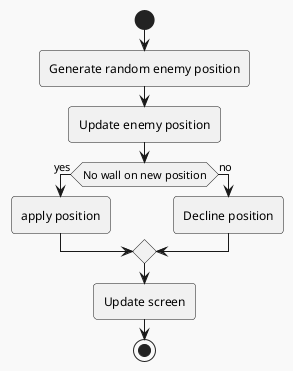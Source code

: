 @startuml
!theme mars


start
:Generate random enemy position;
:Update enemy position;
if (No wall on new position) then (yes);
:apply position;
else (no);
:Decline position;
endif;
:Update screen;
stop


@enduml

